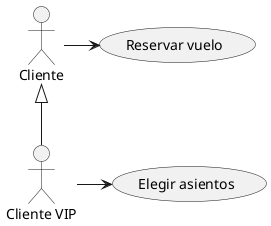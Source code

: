 @startuml
'https://plantuml.com/use-case-diagram

:Cliente: -> (Reservar vuelo)

:Cliente VIP: -> (Elegir asientos)

:Cliente: <|-- :Cliente VIP:
@enduml


